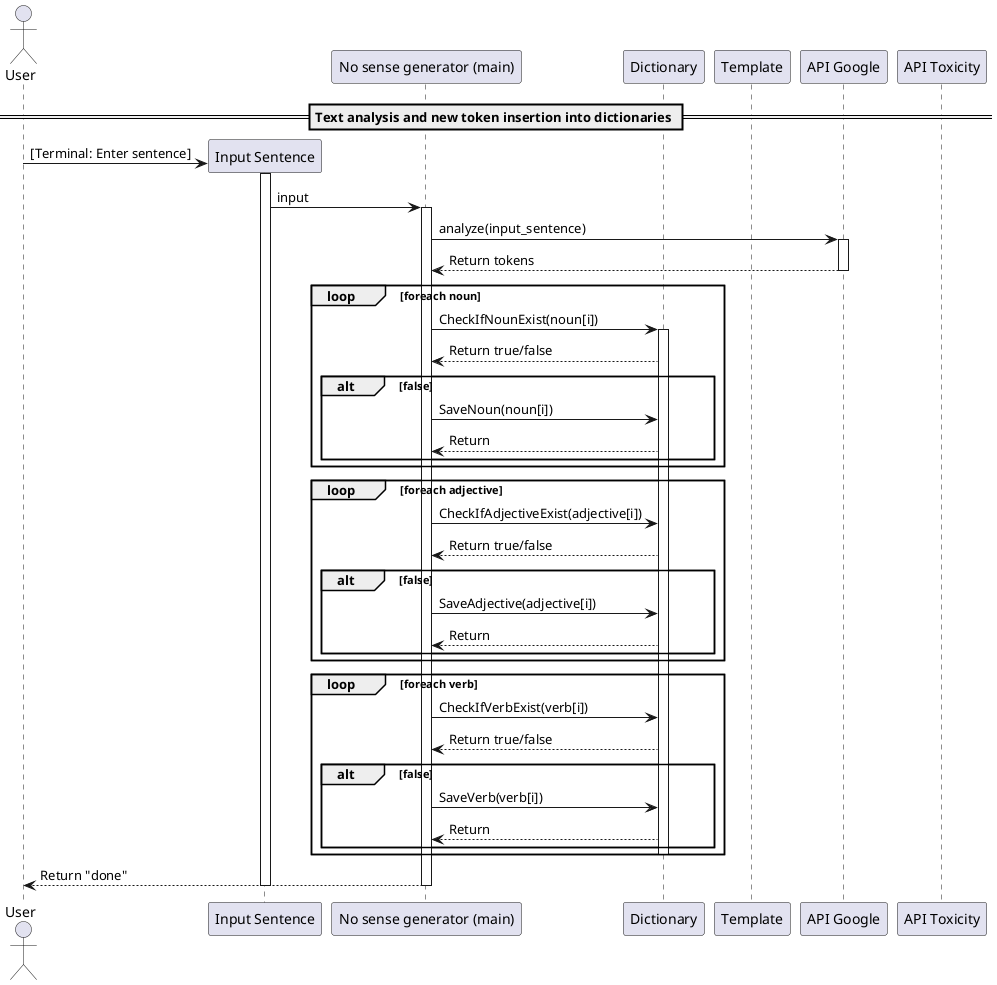@startuml System_Sequence_Diagrams_internal_TextAnalysis

'Dichiarazione degli attori e partecipanti
actor User

participant "Input Sentence" as S1
'participant "Output Sentence" as S2
participant "No sense generator (main)" as Main
participant Dictionary
participant Template
participant "API Google" as ApiGoogle
participant "API Toxicity" as ApiToxicity

'Prima parte del grafico
== Text analysis and new token insertion into dictionaries ==
User -> S1**: [Terminal: Enter sentence]
activate S1
S1 -> Main: input
activate Main
Main -> ApiGoogle: analyze(input_sentence)
activate ApiGoogle
ApiGoogle --> Main: Return tokens
deactivate ApiGoogle

loop foreach noun
    Main -> Dictionary: CheckIfNounExist(noun[i])
    activate Dictionary
    Dictionary --> Main: Return true/false
    alt false
        Main -> Dictionary: SaveNoun(noun[i])
        Dictionary --> Main: Return
    end
end 

loop foreach adjective
    Main -> Dictionary: CheckIfAdjectiveExist(adjective[i])
    Dictionary --> Main: Return true/false
    alt false
        Main -> Dictionary: SaveAdjective(adjective[i])
        Dictionary --> Main: Return
    end
end 

loop foreach verb
    Main -> Dictionary: CheckIfVerbExist(verb[i])
    Dictionary --> Main: Return true/false
    alt false
        Main -> Dictionary: SaveVerb(verb[i])
        Dictionary --> Main: Return
    end
    deactivate Dictionary
end 

Main --> User: Return "done"
deactivate Main
deactivate S1





@enduml

